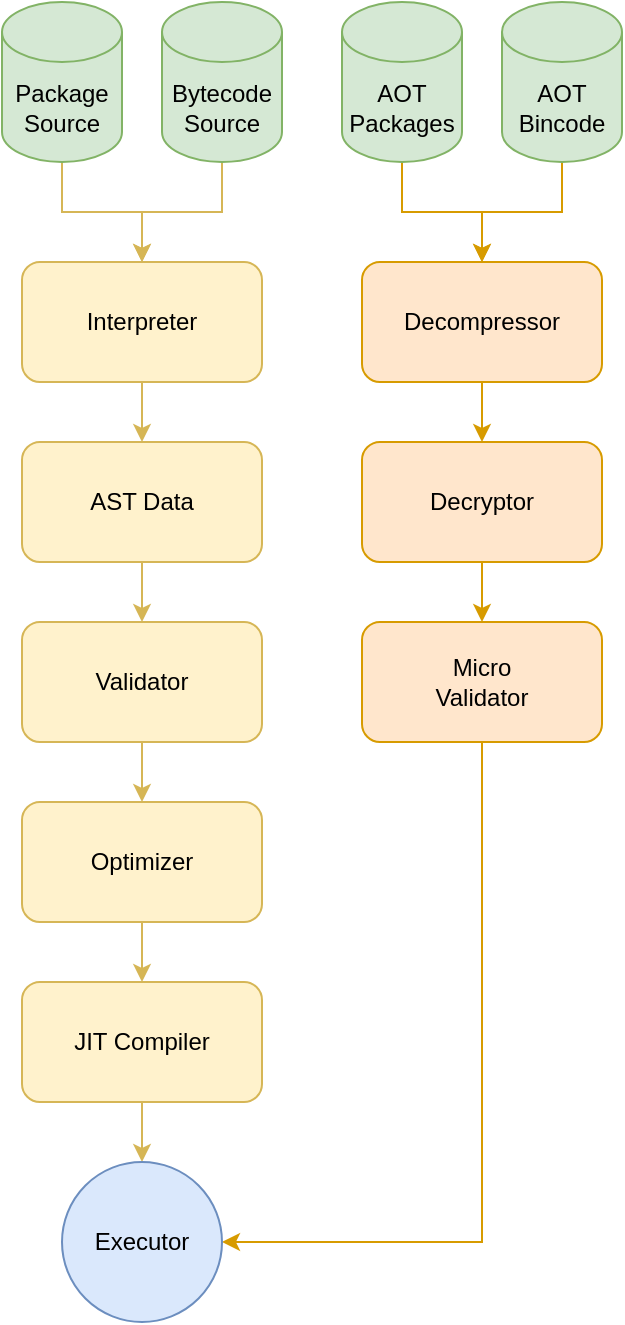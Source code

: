 <mxfile version="13.7.2" type="github"><diagram id="cywzkwUiJ6ZJpvaHsPgz" name="Page-1"><mxGraphModel dx="813" dy="522" grid="1" gridSize="10" guides="1" tooltips="1" connect="1" arrows="1" fold="1" page="1" pageScale="1" pageWidth="827" pageHeight="1169" math="0" shadow="0"><root><mxCell id="0"/><mxCell id="1" parent="0"/><mxCell id="d5nWc1MmFphjFf4pdwra-10" style="edgeStyle=orthogonalEdgeStyle;rounded=0;orthogonalLoop=1;jettySize=auto;html=1;exitX=0.5;exitY=1;exitDx=0;exitDy=0;exitPerimeter=0;entryX=0.5;entryY=0;entryDx=0;entryDy=0;fillColor=#fff2cc;strokeColor=#d6b656;" edge="1" parent="1" source="d5nWc1MmFphjFf4pdwra-5" target="d5nWc1MmFphjFf4pdwra-8"><mxGeometry relative="1" as="geometry"/></mxCell><mxCell id="d5nWc1MmFphjFf4pdwra-5" value="Package&lt;br&gt;Source" style="shape=cylinder3;whiteSpace=wrap;html=1;boundedLbl=1;backgroundOutline=1;size=15;fillColor=#d5e8d4;strokeColor=#82b366;" vertex="1" parent="1"><mxGeometry x="310" y="20" width="60" height="80" as="geometry"/></mxCell><mxCell id="d5nWc1MmFphjFf4pdwra-12" style="edgeStyle=orthogonalEdgeStyle;rounded=0;orthogonalLoop=1;jettySize=auto;html=1;exitX=0.5;exitY=1;exitDx=0;exitDy=0;exitPerimeter=0;entryX=0.5;entryY=0;entryDx=0;entryDy=0;fillColor=#fff2cc;strokeColor=#d6b656;" edge="1" parent="1" source="d5nWc1MmFphjFf4pdwra-7" target="d5nWc1MmFphjFf4pdwra-8"><mxGeometry relative="1" as="geometry"/></mxCell><mxCell id="d5nWc1MmFphjFf4pdwra-7" value="Bytecode&lt;br&gt;Source" style="shape=cylinder3;whiteSpace=wrap;html=1;boundedLbl=1;backgroundOutline=1;size=15;fillColor=#d5e8d4;strokeColor=#82b366;" vertex="1" parent="1"><mxGeometry x="390" y="20" width="60" height="80" as="geometry"/></mxCell><mxCell id="d5nWc1MmFphjFf4pdwra-22" style="edgeStyle=orthogonalEdgeStyle;rounded=0;orthogonalLoop=1;jettySize=auto;html=1;exitX=0.5;exitY=1;exitDx=0;exitDy=0;entryX=0.5;entryY=0;entryDx=0;entryDy=0;fillColor=#fff2cc;strokeColor=#d6b656;" edge="1" parent="1" source="d5nWc1MmFphjFf4pdwra-8" target="d5nWc1MmFphjFf4pdwra-21"><mxGeometry relative="1" as="geometry"/></mxCell><mxCell id="d5nWc1MmFphjFf4pdwra-8" value="Interpreter" style="rounded=1;whiteSpace=wrap;html=1;fillColor=#fff2cc;strokeColor=#d6b656;" vertex="1" parent="1"><mxGeometry x="320" y="150" width="120" height="60" as="geometry"/></mxCell><mxCell id="d5nWc1MmFphjFf4pdwra-14" style="edgeStyle=orthogonalEdgeStyle;rounded=0;orthogonalLoop=1;jettySize=auto;html=1;exitX=0.5;exitY=1;exitDx=0;exitDy=0;exitPerimeter=0;entryX=0.5;entryY=0;entryDx=0;entryDy=0;fillColor=#ffe6cc;strokeColor=#d79b00;" edge="1" parent="1" source="d5nWc1MmFphjFf4pdwra-15" target="d5nWc1MmFphjFf4pdwra-17"><mxGeometry relative="1" as="geometry"/></mxCell><mxCell id="d5nWc1MmFphjFf4pdwra-15" value="AOT&lt;br&gt;Packages" style="shape=cylinder3;whiteSpace=wrap;html=1;boundedLbl=1;backgroundOutline=1;size=15;fillColor=#d5e8d4;strokeColor=#82b366;" vertex="1" parent="1"><mxGeometry x="480" y="20" width="60" height="80" as="geometry"/></mxCell><mxCell id="d5nWc1MmFphjFf4pdwra-19" style="edgeStyle=orthogonalEdgeStyle;rounded=0;orthogonalLoop=1;jettySize=auto;html=1;exitX=0.5;exitY=1;exitDx=0;exitDy=0;exitPerimeter=0;entryX=0.5;entryY=0;entryDx=0;entryDy=0;fillColor=#ffe6cc;strokeColor=#d79b00;" edge="1" parent="1" source="d5nWc1MmFphjFf4pdwra-16" target="d5nWc1MmFphjFf4pdwra-17"><mxGeometry relative="1" as="geometry"/></mxCell><mxCell id="d5nWc1MmFphjFf4pdwra-16" value="AOT&lt;br&gt;Bincode" style="shape=cylinder3;whiteSpace=wrap;html=1;boundedLbl=1;backgroundOutline=1;size=15;fillColor=#d5e8d4;strokeColor=#82b366;" vertex="1" parent="1"><mxGeometry x="560" y="20" width="60" height="80" as="geometry"/></mxCell><mxCell id="d5nWc1MmFphjFf4pdwra-23" style="edgeStyle=orthogonalEdgeStyle;rounded=0;orthogonalLoop=1;jettySize=auto;html=1;exitX=0.5;exitY=1;exitDx=0;exitDy=0;entryX=0.5;entryY=0;entryDx=0;entryDy=0;fillColor=#ffe6cc;strokeColor=#d79b00;" edge="1" parent="1" source="d5nWc1MmFphjFf4pdwra-17" target="d5nWc1MmFphjFf4pdwra-20"><mxGeometry relative="1" as="geometry"/></mxCell><mxCell id="d5nWc1MmFphjFf4pdwra-17" value="Decompressor" style="rounded=1;whiteSpace=wrap;html=1;fillColor=#ffe6cc;strokeColor=#d79b00;" vertex="1" parent="1"><mxGeometry x="490" y="150" width="120" height="60" as="geometry"/></mxCell><mxCell id="d5nWc1MmFphjFf4pdwra-38" style="edgeStyle=orthogonalEdgeStyle;rounded=0;orthogonalLoop=1;jettySize=auto;html=1;exitX=0.5;exitY=1;exitDx=0;exitDy=0;fillColor=#ffe6cc;strokeColor=#d79b00;" edge="1" parent="1" source="d5nWc1MmFphjFf4pdwra-20" target="d5nWc1MmFphjFf4pdwra-37"><mxGeometry relative="1" as="geometry"/></mxCell><mxCell id="d5nWc1MmFphjFf4pdwra-20" value="Decryptor" style="rounded=1;whiteSpace=wrap;html=1;fillColor=#ffe6cc;strokeColor=#d79b00;" vertex="1" parent="1"><mxGeometry x="490" y="240" width="120" height="60" as="geometry"/></mxCell><mxCell id="d5nWc1MmFphjFf4pdwra-25" style="edgeStyle=orthogonalEdgeStyle;rounded=0;orthogonalLoop=1;jettySize=auto;html=1;exitX=0.5;exitY=1;exitDx=0;exitDy=0;entryX=0.5;entryY=0;entryDx=0;entryDy=0;fillColor=#fff2cc;strokeColor=#d6b656;" edge="1" parent="1" source="d5nWc1MmFphjFf4pdwra-21" target="d5nWc1MmFphjFf4pdwra-24"><mxGeometry relative="1" as="geometry"/></mxCell><mxCell id="d5nWc1MmFphjFf4pdwra-21" value="AST Data" style="rounded=1;whiteSpace=wrap;html=1;fillColor=#fff2cc;strokeColor=#d6b656;" vertex="1" parent="1"><mxGeometry x="320" y="240" width="120" height="60" as="geometry"/></mxCell><mxCell id="d5nWc1MmFphjFf4pdwra-28" style="edgeStyle=orthogonalEdgeStyle;rounded=0;orthogonalLoop=1;jettySize=auto;html=1;entryX=0.5;entryY=0;entryDx=0;entryDy=0;fillColor=#fff2cc;strokeColor=#d6b656;" edge="1" parent="1" source="d5nWc1MmFphjFf4pdwra-24" target="d5nWc1MmFphjFf4pdwra-27"><mxGeometry relative="1" as="geometry"/></mxCell><mxCell id="d5nWc1MmFphjFf4pdwra-24" value="Validator" style="rounded=1;whiteSpace=wrap;html=1;fillColor=#fff2cc;strokeColor=#d6b656;" vertex="1" parent="1"><mxGeometry x="320" y="330" width="120" height="60" as="geometry"/></mxCell><mxCell id="d5nWc1MmFphjFf4pdwra-35" style="edgeStyle=orthogonalEdgeStyle;rounded=0;orthogonalLoop=1;jettySize=auto;html=1;entryX=0.5;entryY=0;entryDx=0;entryDy=0;fillColor=#fff2cc;strokeColor=#d6b656;" edge="1" parent="1" source="d5nWc1MmFphjFf4pdwra-27" target="d5nWc1MmFphjFf4pdwra-34"><mxGeometry relative="1" as="geometry"/></mxCell><mxCell id="d5nWc1MmFphjFf4pdwra-27" value="Optimizer" style="rounded=1;whiteSpace=wrap;html=1;fillColor=#fff2cc;strokeColor=#d6b656;" vertex="1" parent="1"><mxGeometry x="320" y="420" width="120" height="60" as="geometry"/></mxCell><mxCell id="d5nWc1MmFphjFf4pdwra-46" style="edgeStyle=orthogonalEdgeStyle;rounded=0;orthogonalLoop=1;jettySize=auto;html=1;exitX=0.5;exitY=1;exitDx=0;exitDy=0;entryX=0.5;entryY=0;entryDx=0;entryDy=0;fillColor=#fff2cc;strokeColor=#d6b656;" edge="1" parent="1" source="d5nWc1MmFphjFf4pdwra-34" target="d5nWc1MmFphjFf4pdwra-44"><mxGeometry relative="1" as="geometry"/></mxCell><mxCell id="d5nWc1MmFphjFf4pdwra-34" value="JIT Compiler" style="rounded=1;whiteSpace=wrap;html=1;fillColor=#fff2cc;strokeColor=#d6b656;" vertex="1" parent="1"><mxGeometry x="320" y="510" width="120" height="60" as="geometry"/></mxCell><mxCell id="d5nWc1MmFphjFf4pdwra-39" style="edgeStyle=orthogonalEdgeStyle;rounded=0;orthogonalLoop=1;jettySize=auto;html=1;entryX=1;entryY=0.5;entryDx=0;entryDy=0;fillColor=#ffe6cc;strokeColor=#d79b00;exitX=0.5;exitY=1;exitDx=0;exitDy=0;" edge="1" parent="1" source="d5nWc1MmFphjFf4pdwra-37" target="d5nWc1MmFphjFf4pdwra-44"><mxGeometry relative="1" as="geometry"><mxPoint x="440" y="630" as="targetPoint"/><Array as="points"><mxPoint x="550" y="640"/></Array></mxGeometry></mxCell><mxCell id="d5nWc1MmFphjFf4pdwra-37" value="Micro&lt;br&gt;Validator" style="rounded=1;whiteSpace=wrap;html=1;fillColor=#ffe6cc;strokeColor=#d79b00;" vertex="1" parent="1"><mxGeometry x="490" y="330" width="120" height="60" as="geometry"/></mxCell><mxCell id="d5nWc1MmFphjFf4pdwra-44" value="Executor" style="ellipse;whiteSpace=wrap;html=1;aspect=fixed;fillColor=#dae8fc;strokeColor=#6c8ebf;" vertex="1" parent="1"><mxGeometry x="340" y="600" width="80" height="80" as="geometry"/></mxCell></root></mxGraphModel></diagram></mxfile>